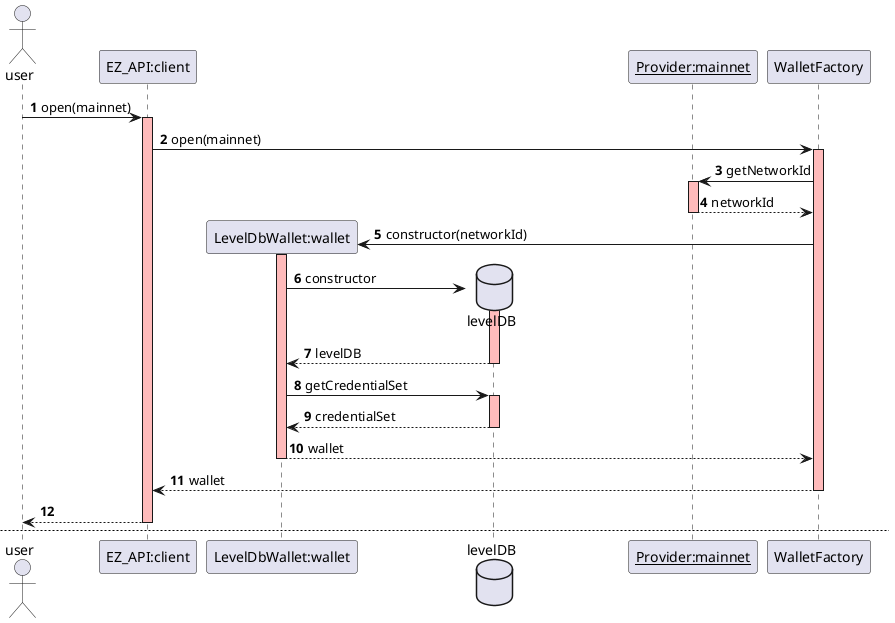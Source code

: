 @startuml
skinparam sequence {
  LifeLineBackgroundColor #FFBBBB
}

autonumber
autoactivate on
actor user
participant "EZ_API:client" as client
participant "LevelDbWallet:wallet" as wallet
database levelDB
participant "Account:a1" as a1
participant "__Provider:mainnet__" as mainnet
user ->client: open(mainnet)
  client -> WalletFactory: open(mainnet)
    WalletFactory -> mainnet: getNetworkId
    return networkId

    create wallet
    WalletFactory -> wallet : constructor(networkId)
      create levelDB
      wallet -> levelDB : constructor
      return levelDB

      wallet -> levelDB : getCredentialSet
      return credentialSet
    return wallet

  return wallet
return
newpage a1 = wallet.createAccount(name = "A1")
user -> wallet : createAccount("A1")
  wallet -> wallet : nextXIndex(0)
    wallet -> levelDB : getXRecord(0)
    return

    wallet -> levelDB : updateXRecord(0)
    return
  return indexValue

  wallet -> levelDB : writeYrecord(0,indexValue)
  return

  create a1
  wallet -> a1 : constructor
  return a1
return a1

newpage client.registerAssetType( assetClass = Asset.NFT(label = "nft0"), alias = “NFT0”, account = “A1”, fee = Topl.input(quantity = 200, account="fees", assetType = "nanopolys"))
@enduml